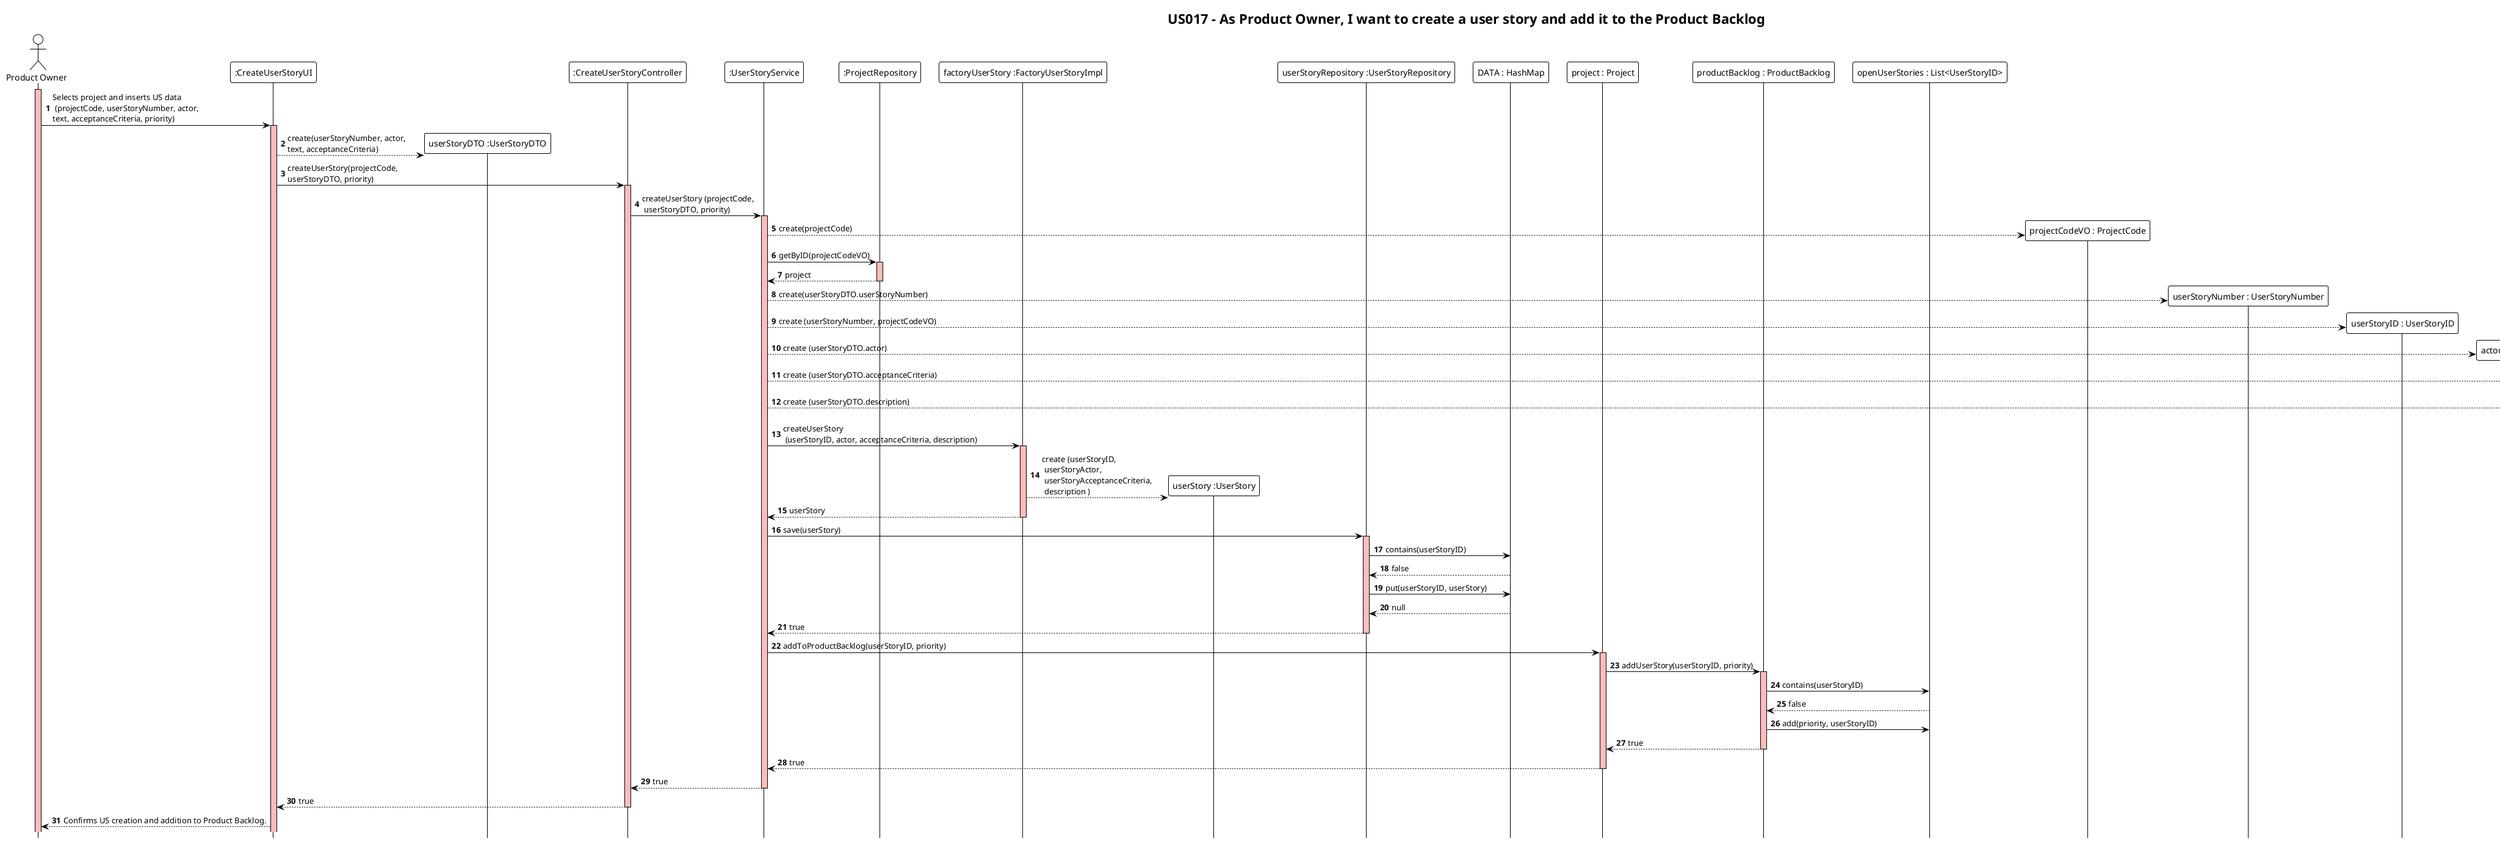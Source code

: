 @startuml
!theme plain
hide footbox
autonumber
title "US017 - As Product Owner, I want to create a user story and add it to the Product Backlog"

actor "Product Owner" as user
participant ":CreateUserStoryUI" as UI
participant "userStoryDTO :UserStoryDTO" as dto
participant ":CreateUserStoryController" as Controller
participant ":UserStoryService" as Services
participant ":ProjectRepository" as Repository
participant "factoryUserStory :FactoryUserStoryImpl" as Factory
participant "userStory :UserStory" as UserStory
participant "userStoryRepository :UserStoryRepository" as UsRepository
participant "DATA : HashMap" as hashmap
participant "project : Project" as Project
participant "productBacklog : ProductBacklog" as pb
participant "openUserStories : List<UserStoryID>" as uslist

activate user #FFBBBB
user ->  UI: Selects project and inserts US data\n (projectCode, userStoryNumber, actor, \ntext, acceptanceCriteria, priority)

activate UI #FFBBBB
UI --> dto ** : create(userStoryNumber, actor, \ntext, acceptanceCriteria)
UI -> Controller: createUserStory(projectCode, \nuserStoryDTO, priority)

activate Controller #FFBBBB
Controller -> Services: createUserStory (projectCode,\n userStoryDTO, priority)

activate Services #FFBBBB
Services --> "projectCodeVO : ProjectCode" **: create(projectCode)
Services -> Repository: getByID(projectCodeVO)

activate Repository #FFBBBB
Repository -->Services: project
deactivate

Services --> "userStoryNumber : UserStoryNumber" ** : create(userStoryDTO.userStoryNumber)
Services --> "userStoryID : UserStoryID" ** : create (userStoryNumber, projectCodeVO)
Services --> "actor : UserStoryActor" ** :create (userStoryDTO.actor)
Services --> "acceptanceCriteria : UserStoryAcceptanceCriteria" ** :create (userStoryDTO.acceptanceCriteria)
Services --> "description : Description" ** :create (userStoryDTO.description)
Services -> Factory:createUserStory\n (userStoryID, actor, acceptanceCriteria, description)

activate Factory #FFBBBB
Factory --> UserStory ** :create (userStoryID,\n userStoryActor,\n userStoryAcceptanceCriteria,\n description )
Factory --> Services :userStory
deactivate

Services -> UsRepository :save(userStory)

activate UsRepository #FFBBBB
UsRepository -> hashmap :contains(userStoryID)
hashmap --> UsRepository : false
UsRepository -> hashmap :put(userStoryID, userStory)
hashmap --> UsRepository : null
UsRepository --> Services: true
deactivate

Services -> Project :addToProductBacklog(userStoryID, priority)

activate Project #FFBBBB
Project -> pb: addUserStory(userStoryID, priority)

activate pb #FFBBBB
pb -> uslist : contains(userStoryID)
uslist --> pb : false
pb -> uslist : add(priority, userStoryID)
pb --> Project : true
deactivate

Project --> Services: true
deactivate
Services --> Controller: true
deactivate
Controller --> UI: true
deactivate
UI --> user: Confirms US creation and addition to Product Backlog.

@enduml
